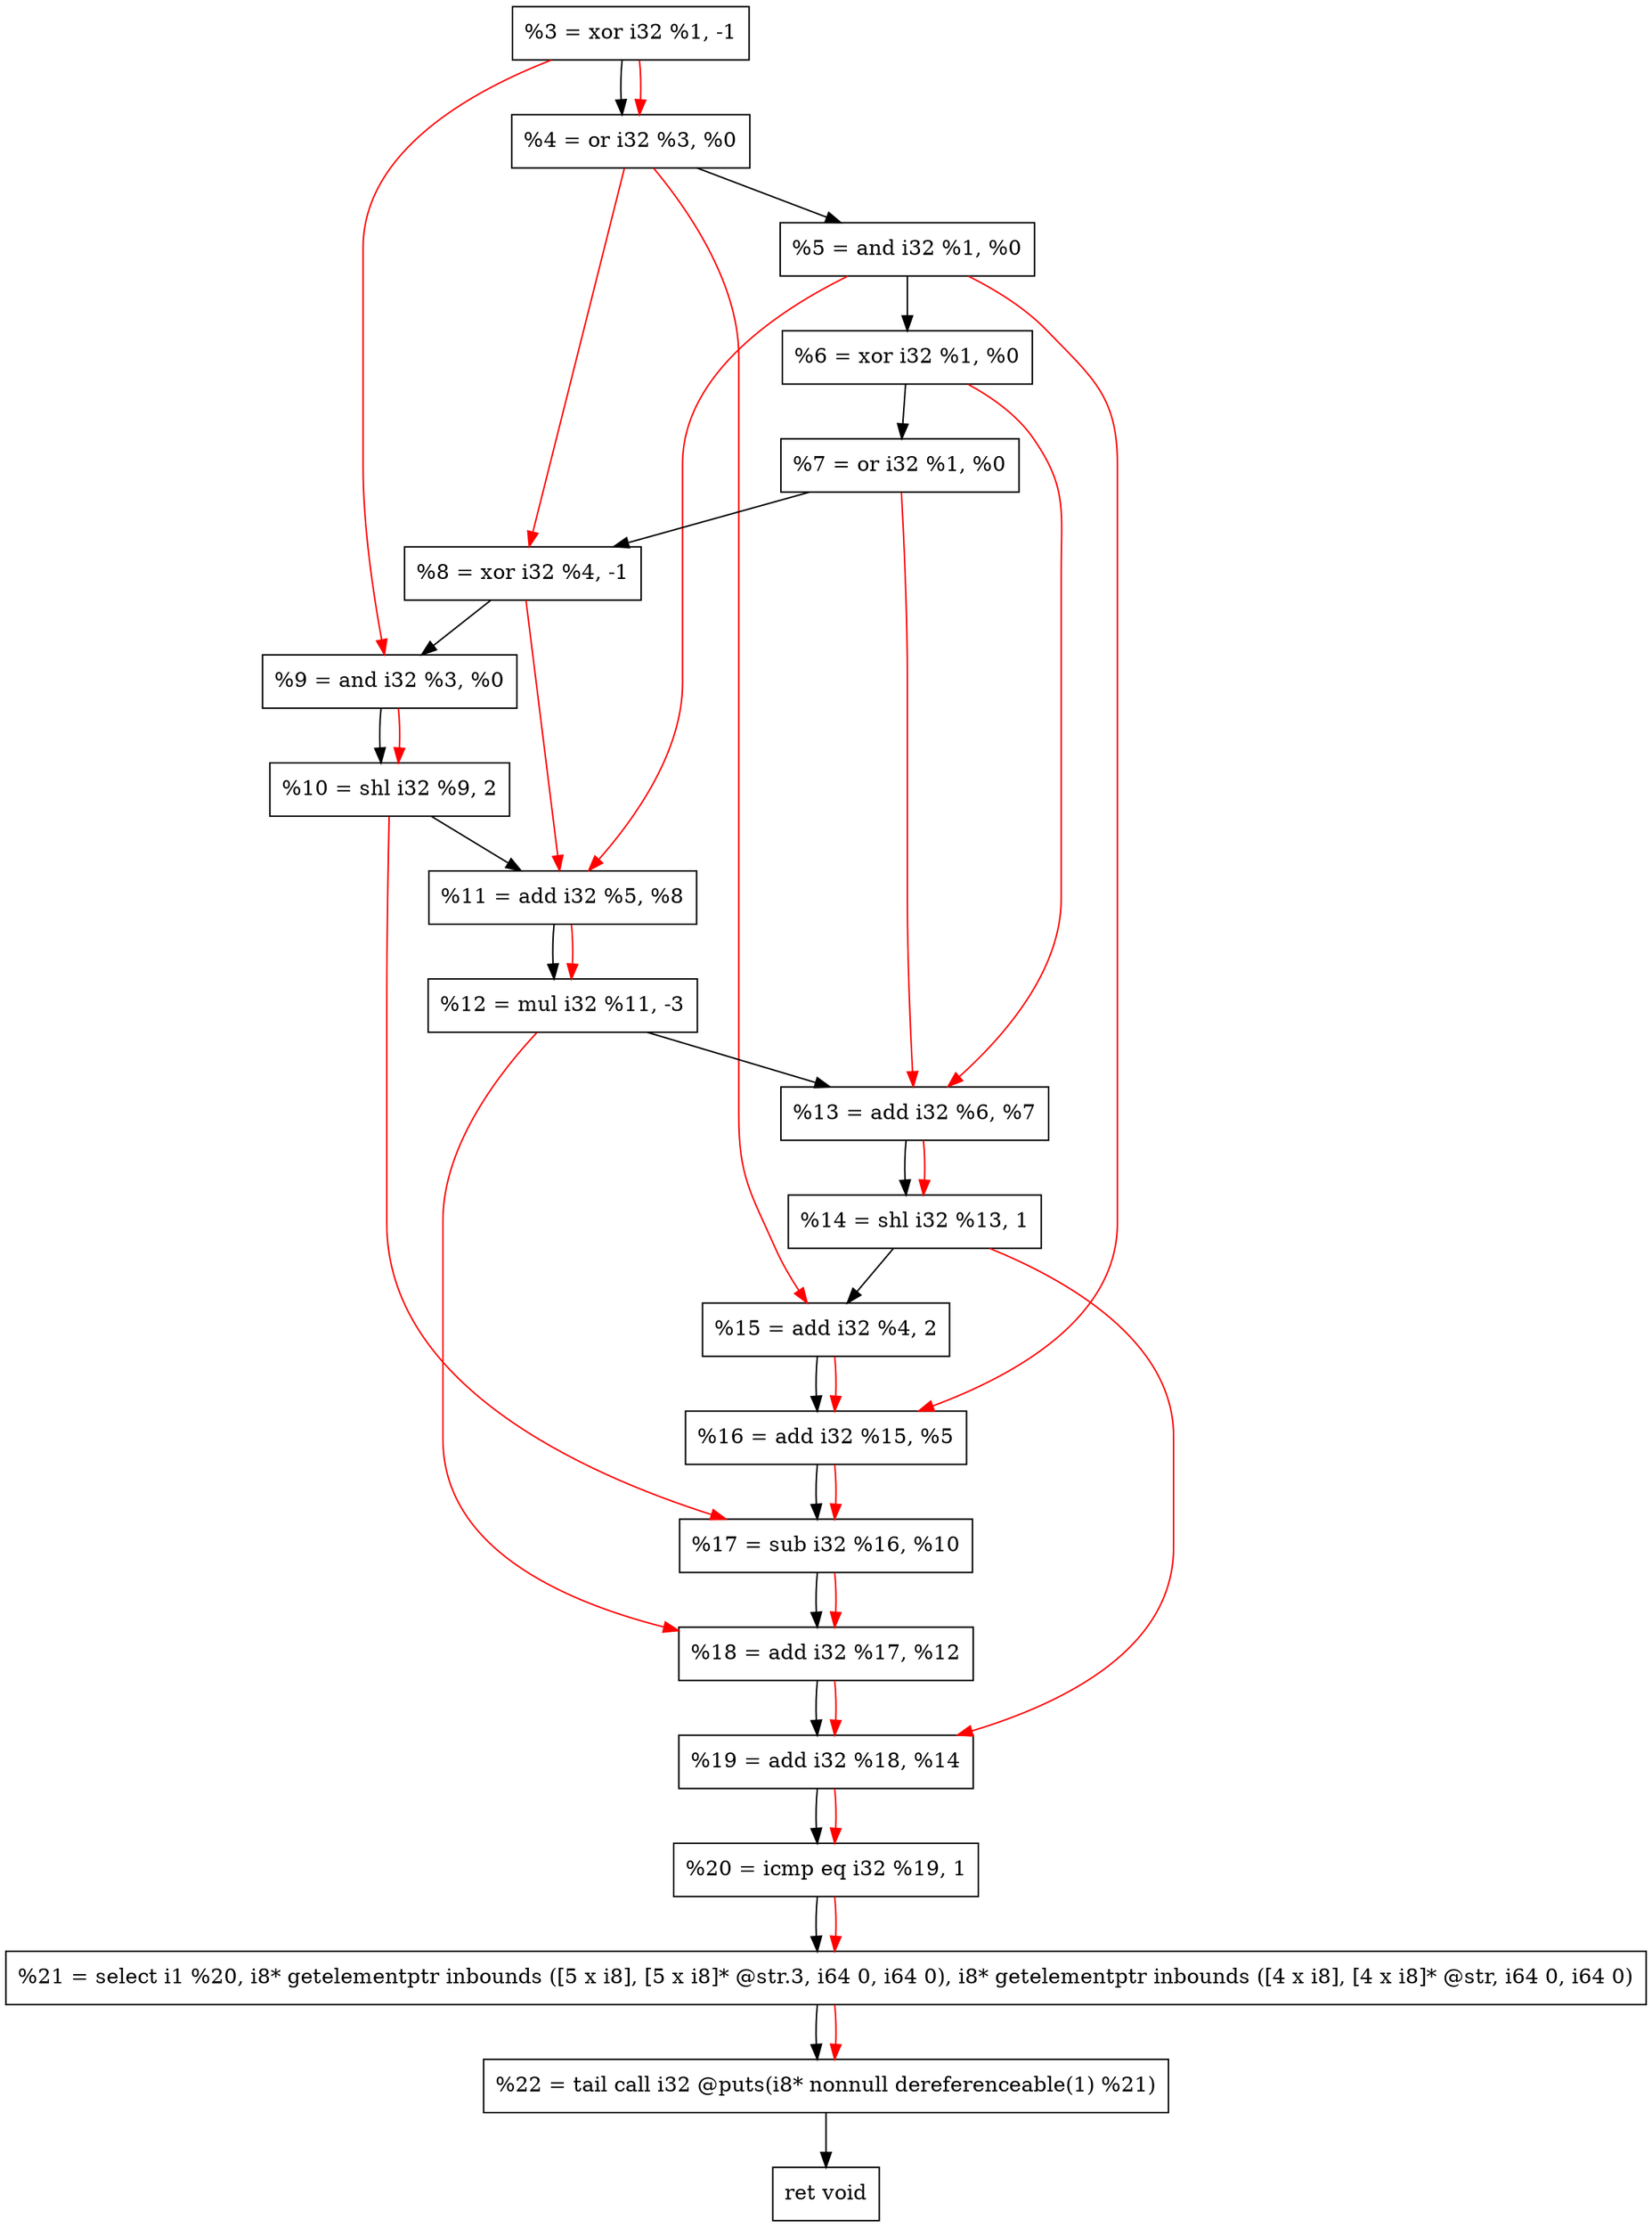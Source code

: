 digraph "DFG for'crackme' function" {
	Node0x91ea60[shape=record, label="  %3 = xor i32 %1, -1"];
	Node0x91ead0[shape=record, label="  %4 = or i32 %3, %0"];
	Node0x91eb90[shape=record, label="  %5 = and i32 %1, %0"];
	Node0x91ec00[shape=record, label="  %6 = xor i32 %1, %0"];
	Node0x91ec70[shape=record, label="  %7 = or i32 %1, %0"];
	Node0x91ece0[shape=record, label="  %8 = xor i32 %4, -1"];
	Node0x91ed50[shape=record, label="  %9 = and i32 %3, %0"];
	Node0x91edc0[shape=record, label="  %10 = shl i32 %9, 2"];
	Node0x91ee30[shape=record, label="  %11 = add i32 %5, %8"];
	Node0x91eed0[shape=record, label="  %12 = mul i32 %11, -3"];
	Node0x91ef40[shape=record, label="  %13 = add i32 %6, %7"];
	Node0x91efe0[shape=record, label="  %14 = shl i32 %13, 1"];
	Node0x91f050[shape=record, label="  %15 = add i32 %4, 2"];
	Node0x91f0c0[shape=record, label="  %16 = add i32 %15, %5"];
	Node0x91f130[shape=record, label="  %17 = sub i32 %16, %10"];
	Node0x91f1a0[shape=record, label="  %18 = add i32 %17, %12"];
	Node0x91f210[shape=record, label="  %19 = add i32 %18, %14"];
	Node0x91f280[shape=record, label="  %20 = icmp eq i32 %19, 1"];
	Node0x8bf268[shape=record, label="  %21 = select i1 %20, i8* getelementptr inbounds ([5 x i8], [5 x i8]* @str.3, i64 0, i64 0), i8* getelementptr inbounds ([4 x i8], [4 x i8]* @str, i64 0, i64 0)"];
	Node0x91f720[shape=record, label="  %22 = tail call i32 @puts(i8* nonnull dereferenceable(1) %21)"];
	Node0x91f770[shape=record, label="  ret void"];
	Node0x91ea60 -> Node0x91ead0;
	Node0x91ead0 -> Node0x91eb90;
	Node0x91eb90 -> Node0x91ec00;
	Node0x91ec00 -> Node0x91ec70;
	Node0x91ec70 -> Node0x91ece0;
	Node0x91ece0 -> Node0x91ed50;
	Node0x91ed50 -> Node0x91edc0;
	Node0x91edc0 -> Node0x91ee30;
	Node0x91ee30 -> Node0x91eed0;
	Node0x91eed0 -> Node0x91ef40;
	Node0x91ef40 -> Node0x91efe0;
	Node0x91efe0 -> Node0x91f050;
	Node0x91f050 -> Node0x91f0c0;
	Node0x91f0c0 -> Node0x91f130;
	Node0x91f130 -> Node0x91f1a0;
	Node0x91f1a0 -> Node0x91f210;
	Node0x91f210 -> Node0x91f280;
	Node0x91f280 -> Node0x8bf268;
	Node0x8bf268 -> Node0x91f720;
	Node0x91f720 -> Node0x91f770;
edge [color=red]
	Node0x91ea60 -> Node0x91ead0;
	Node0x91ead0 -> Node0x91ece0;
	Node0x91ea60 -> Node0x91ed50;
	Node0x91ed50 -> Node0x91edc0;
	Node0x91eb90 -> Node0x91ee30;
	Node0x91ece0 -> Node0x91ee30;
	Node0x91ee30 -> Node0x91eed0;
	Node0x91ec00 -> Node0x91ef40;
	Node0x91ec70 -> Node0x91ef40;
	Node0x91ef40 -> Node0x91efe0;
	Node0x91ead0 -> Node0x91f050;
	Node0x91f050 -> Node0x91f0c0;
	Node0x91eb90 -> Node0x91f0c0;
	Node0x91f0c0 -> Node0x91f130;
	Node0x91edc0 -> Node0x91f130;
	Node0x91f130 -> Node0x91f1a0;
	Node0x91eed0 -> Node0x91f1a0;
	Node0x91f1a0 -> Node0x91f210;
	Node0x91efe0 -> Node0x91f210;
	Node0x91f210 -> Node0x91f280;
	Node0x91f280 -> Node0x8bf268;
	Node0x8bf268 -> Node0x91f720;
}
